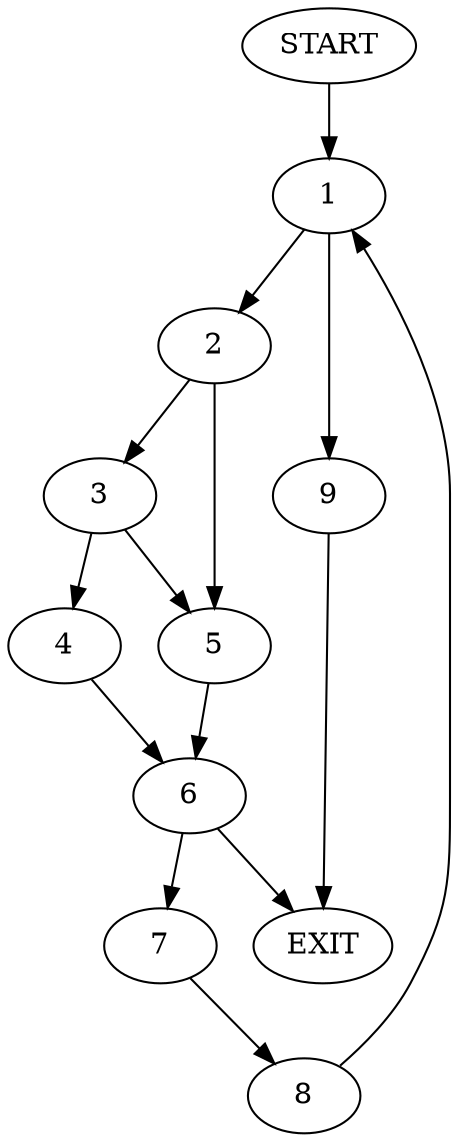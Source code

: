 digraph { 
0 [label="START"];
1;
2;
3;
4;
5;
6;
7;
8;
9;
10[label="EXIT"];
0 -> 1;
1 -> 2;
1 -> 9;
2 -> 3;
2 -> 5;
3 -> 4;
3 -> 5;
4 -> 6;
5 -> 6;
6 -> 10;
6 -> 7;
7 -> 8;
8 -> 1;
9 -> 10;
}